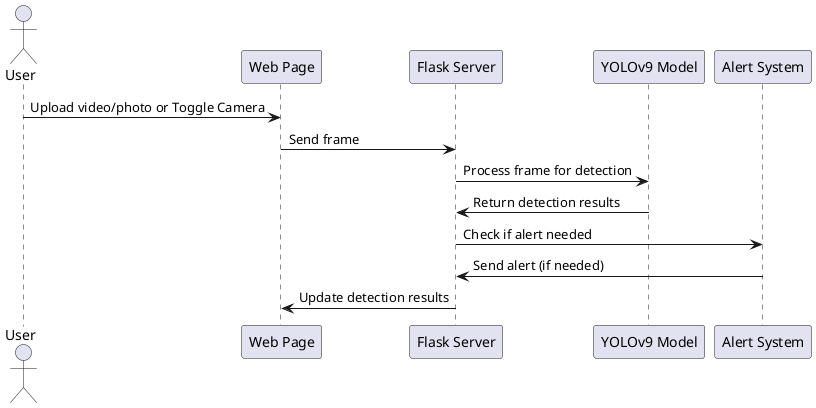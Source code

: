 @startuml
actor User
participant "Web Page" as Web
participant "Flask Server" as Server
participant "YOLOv9 Model" as YOLO
participant "Alert System" as Alert

User -> Web: Upload video/photo or Toggle Camera
Web -> Server: Send frame
Server -> YOLO: Process frame for detection
YOLO -> Server: Return detection results
Server -> Alert: Check if alert needed
Alert -> Server: Send alert (if needed)
Server -> Web: Update detection results

@enduml
